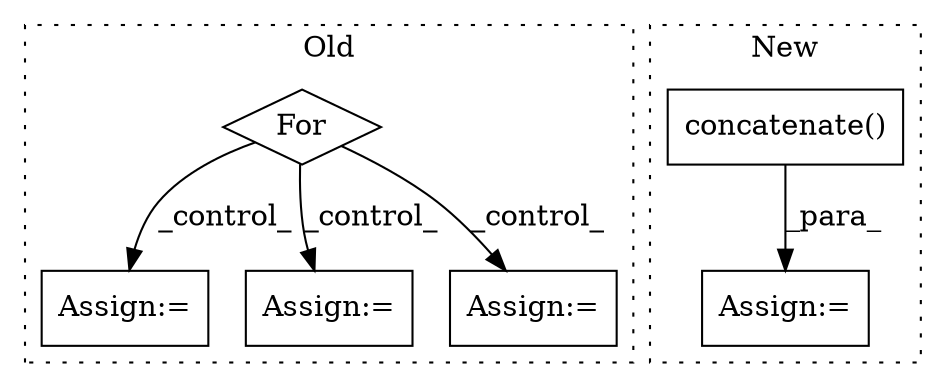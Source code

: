 digraph G {
subgraph cluster0 {
1 [label="For" a="107" s="1326,1350" l="4,78" shape="diamond"];
4 [label="Assign:=" a="68" s="1575" l="4" shape="box"];
5 [label="Assign:=" a="68" s="1454" l="4" shape="box"];
6 [label="Assign:=" a="68" s="1636" l="4" shape="box"];
label = "Old";
style="dotted";
}
subgraph cluster1 {
2 [label="concatenate()" a="75" s="1309,1344" l="15,9" shape="box"];
3 [label="Assign:=" a="68" s="1306" l="3" shape="box"];
label = "New";
style="dotted";
}
1 -> 6 [label="_control_"];
1 -> 4 [label="_control_"];
1 -> 5 [label="_control_"];
2 -> 3 [label="_para_"];
}